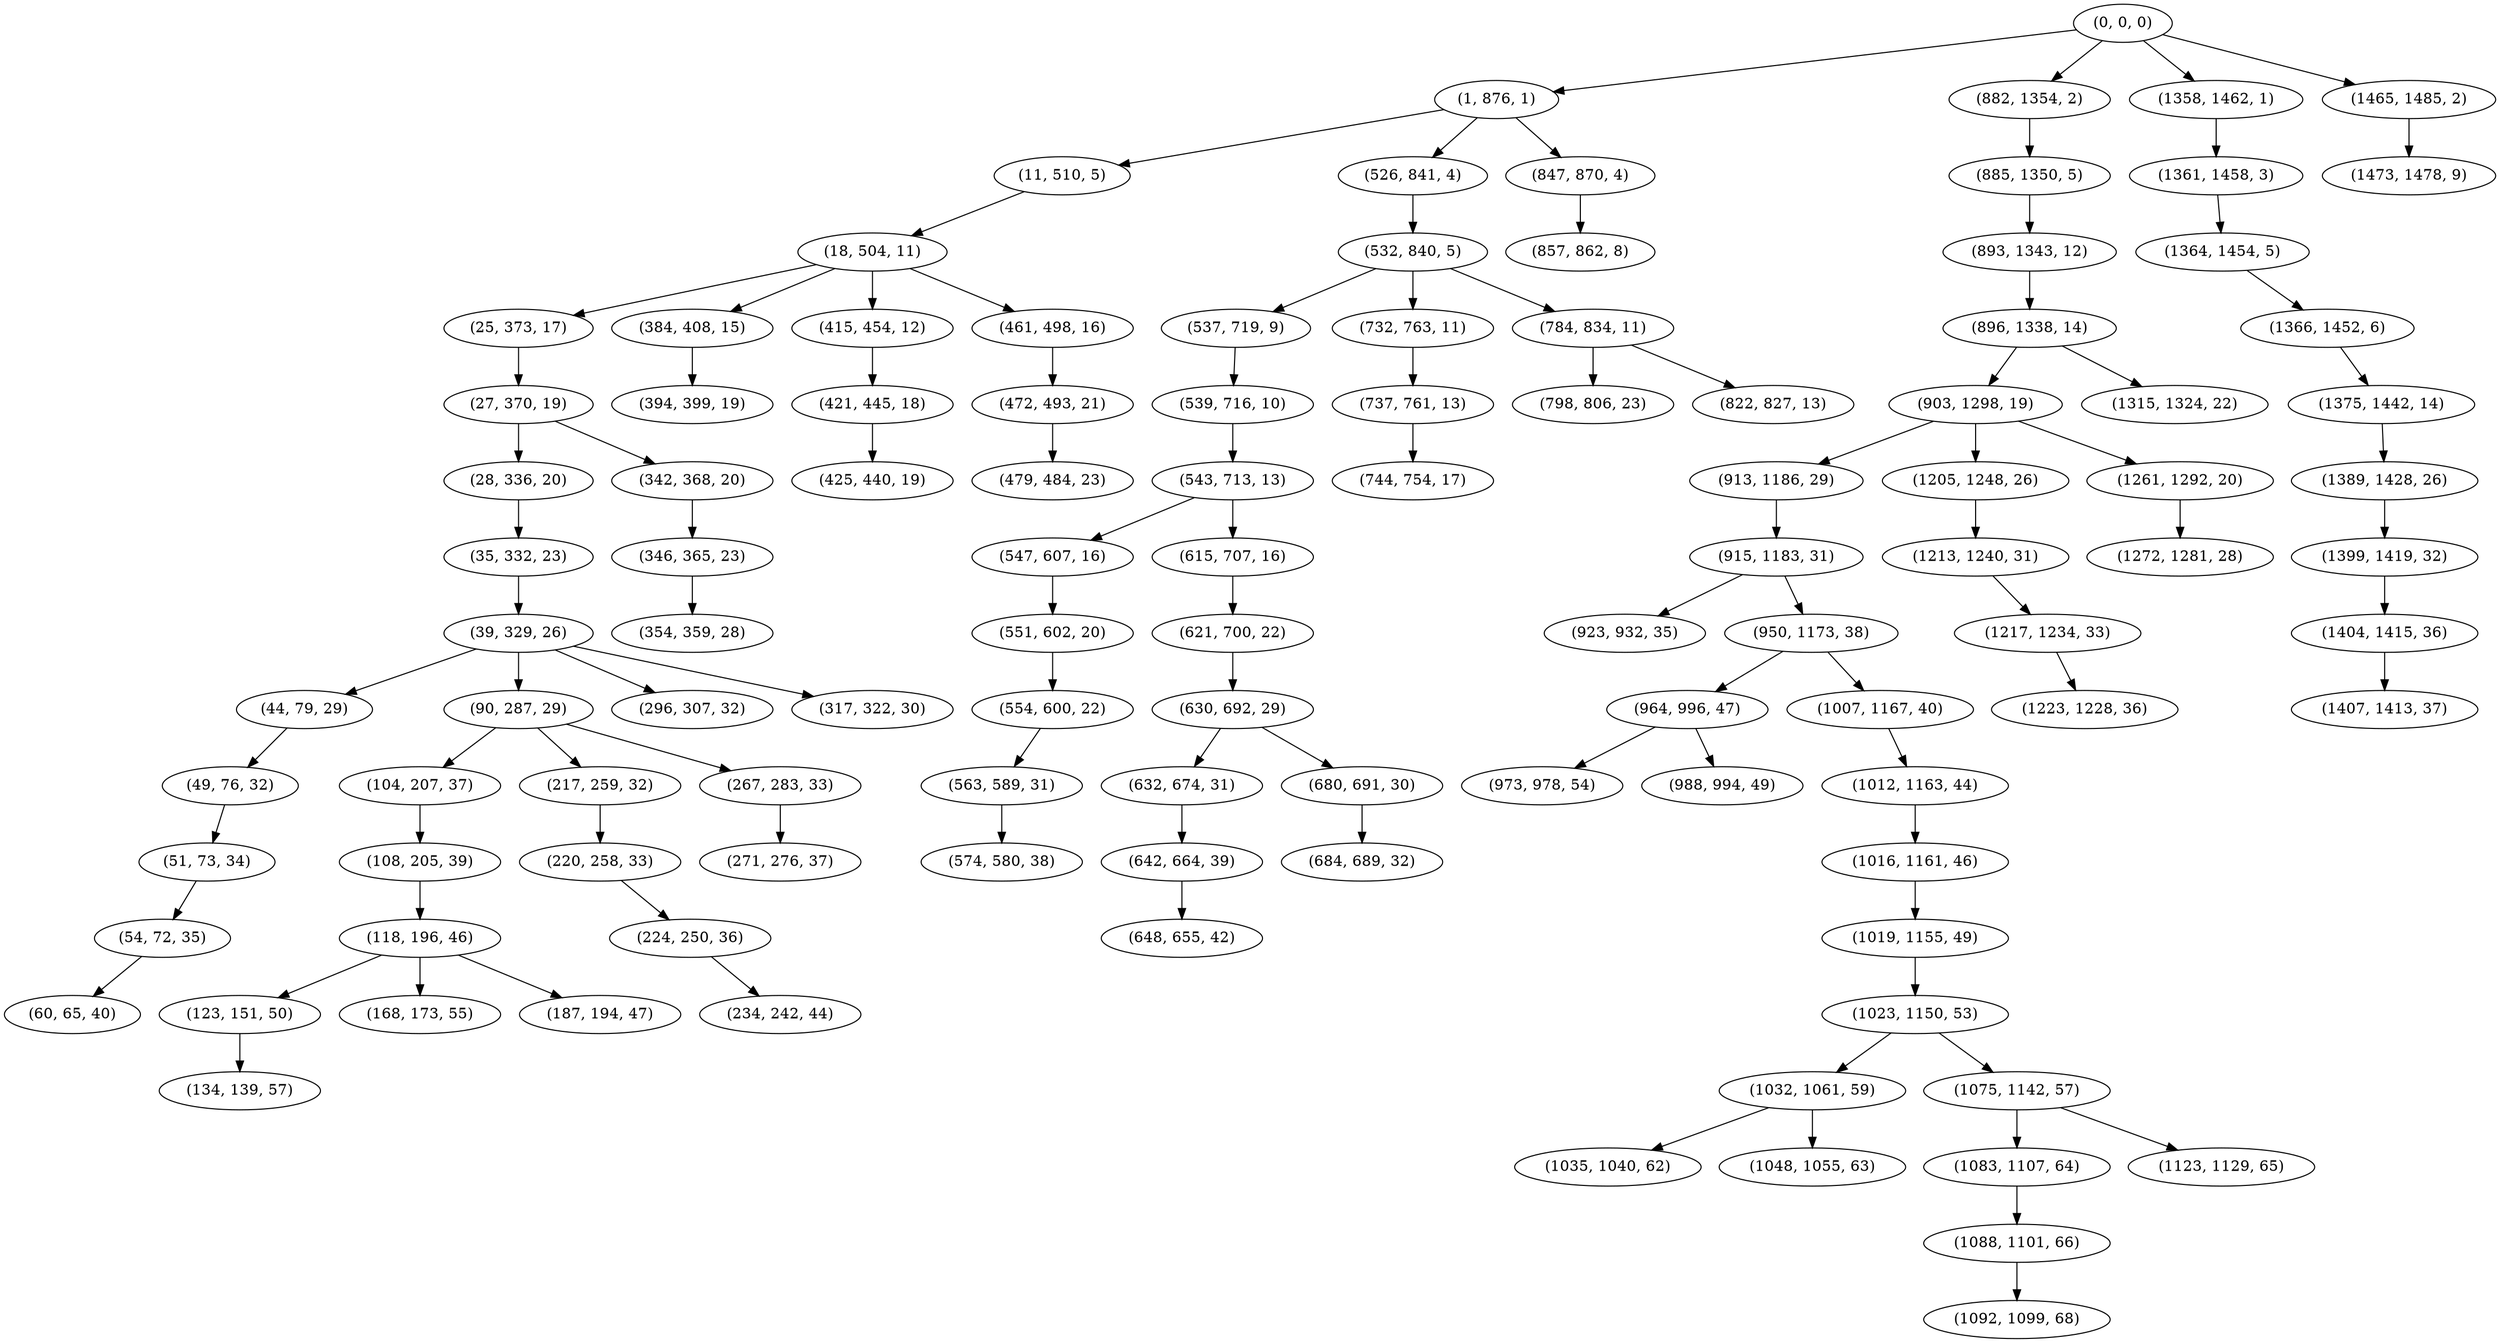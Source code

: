 digraph tree {
    "(0, 0, 0)";
    "(1, 876, 1)";
    "(11, 510, 5)";
    "(18, 504, 11)";
    "(25, 373, 17)";
    "(27, 370, 19)";
    "(28, 336, 20)";
    "(35, 332, 23)";
    "(39, 329, 26)";
    "(44, 79, 29)";
    "(49, 76, 32)";
    "(51, 73, 34)";
    "(54, 72, 35)";
    "(60, 65, 40)";
    "(90, 287, 29)";
    "(104, 207, 37)";
    "(108, 205, 39)";
    "(118, 196, 46)";
    "(123, 151, 50)";
    "(134, 139, 57)";
    "(168, 173, 55)";
    "(187, 194, 47)";
    "(217, 259, 32)";
    "(220, 258, 33)";
    "(224, 250, 36)";
    "(234, 242, 44)";
    "(267, 283, 33)";
    "(271, 276, 37)";
    "(296, 307, 32)";
    "(317, 322, 30)";
    "(342, 368, 20)";
    "(346, 365, 23)";
    "(354, 359, 28)";
    "(384, 408, 15)";
    "(394, 399, 19)";
    "(415, 454, 12)";
    "(421, 445, 18)";
    "(425, 440, 19)";
    "(461, 498, 16)";
    "(472, 493, 21)";
    "(479, 484, 23)";
    "(526, 841, 4)";
    "(532, 840, 5)";
    "(537, 719, 9)";
    "(539, 716, 10)";
    "(543, 713, 13)";
    "(547, 607, 16)";
    "(551, 602, 20)";
    "(554, 600, 22)";
    "(563, 589, 31)";
    "(574, 580, 38)";
    "(615, 707, 16)";
    "(621, 700, 22)";
    "(630, 692, 29)";
    "(632, 674, 31)";
    "(642, 664, 39)";
    "(648, 655, 42)";
    "(680, 691, 30)";
    "(684, 689, 32)";
    "(732, 763, 11)";
    "(737, 761, 13)";
    "(744, 754, 17)";
    "(784, 834, 11)";
    "(798, 806, 23)";
    "(822, 827, 13)";
    "(847, 870, 4)";
    "(857, 862, 8)";
    "(882, 1354, 2)";
    "(885, 1350, 5)";
    "(893, 1343, 12)";
    "(896, 1338, 14)";
    "(903, 1298, 19)";
    "(913, 1186, 29)";
    "(915, 1183, 31)";
    "(923, 932, 35)";
    "(950, 1173, 38)";
    "(964, 996, 47)";
    "(973, 978, 54)";
    "(988, 994, 49)";
    "(1007, 1167, 40)";
    "(1012, 1163, 44)";
    "(1016, 1161, 46)";
    "(1019, 1155, 49)";
    "(1023, 1150, 53)";
    "(1032, 1061, 59)";
    "(1035, 1040, 62)";
    "(1048, 1055, 63)";
    "(1075, 1142, 57)";
    "(1083, 1107, 64)";
    "(1088, 1101, 66)";
    "(1092, 1099, 68)";
    "(1123, 1129, 65)";
    "(1205, 1248, 26)";
    "(1213, 1240, 31)";
    "(1217, 1234, 33)";
    "(1223, 1228, 36)";
    "(1261, 1292, 20)";
    "(1272, 1281, 28)";
    "(1315, 1324, 22)";
    "(1358, 1462, 1)";
    "(1361, 1458, 3)";
    "(1364, 1454, 5)";
    "(1366, 1452, 6)";
    "(1375, 1442, 14)";
    "(1389, 1428, 26)";
    "(1399, 1419, 32)";
    "(1404, 1415, 36)";
    "(1407, 1413, 37)";
    "(1465, 1485, 2)";
    "(1473, 1478, 9)";
    "(0, 0, 0)" -> "(1, 876, 1)";
    "(0, 0, 0)" -> "(882, 1354, 2)";
    "(0, 0, 0)" -> "(1358, 1462, 1)";
    "(0, 0, 0)" -> "(1465, 1485, 2)";
    "(1, 876, 1)" -> "(11, 510, 5)";
    "(1, 876, 1)" -> "(526, 841, 4)";
    "(1, 876, 1)" -> "(847, 870, 4)";
    "(11, 510, 5)" -> "(18, 504, 11)";
    "(18, 504, 11)" -> "(25, 373, 17)";
    "(18, 504, 11)" -> "(384, 408, 15)";
    "(18, 504, 11)" -> "(415, 454, 12)";
    "(18, 504, 11)" -> "(461, 498, 16)";
    "(25, 373, 17)" -> "(27, 370, 19)";
    "(27, 370, 19)" -> "(28, 336, 20)";
    "(27, 370, 19)" -> "(342, 368, 20)";
    "(28, 336, 20)" -> "(35, 332, 23)";
    "(35, 332, 23)" -> "(39, 329, 26)";
    "(39, 329, 26)" -> "(44, 79, 29)";
    "(39, 329, 26)" -> "(90, 287, 29)";
    "(39, 329, 26)" -> "(296, 307, 32)";
    "(39, 329, 26)" -> "(317, 322, 30)";
    "(44, 79, 29)" -> "(49, 76, 32)";
    "(49, 76, 32)" -> "(51, 73, 34)";
    "(51, 73, 34)" -> "(54, 72, 35)";
    "(54, 72, 35)" -> "(60, 65, 40)";
    "(90, 287, 29)" -> "(104, 207, 37)";
    "(90, 287, 29)" -> "(217, 259, 32)";
    "(90, 287, 29)" -> "(267, 283, 33)";
    "(104, 207, 37)" -> "(108, 205, 39)";
    "(108, 205, 39)" -> "(118, 196, 46)";
    "(118, 196, 46)" -> "(123, 151, 50)";
    "(118, 196, 46)" -> "(168, 173, 55)";
    "(118, 196, 46)" -> "(187, 194, 47)";
    "(123, 151, 50)" -> "(134, 139, 57)";
    "(217, 259, 32)" -> "(220, 258, 33)";
    "(220, 258, 33)" -> "(224, 250, 36)";
    "(224, 250, 36)" -> "(234, 242, 44)";
    "(267, 283, 33)" -> "(271, 276, 37)";
    "(342, 368, 20)" -> "(346, 365, 23)";
    "(346, 365, 23)" -> "(354, 359, 28)";
    "(384, 408, 15)" -> "(394, 399, 19)";
    "(415, 454, 12)" -> "(421, 445, 18)";
    "(421, 445, 18)" -> "(425, 440, 19)";
    "(461, 498, 16)" -> "(472, 493, 21)";
    "(472, 493, 21)" -> "(479, 484, 23)";
    "(526, 841, 4)" -> "(532, 840, 5)";
    "(532, 840, 5)" -> "(537, 719, 9)";
    "(532, 840, 5)" -> "(732, 763, 11)";
    "(532, 840, 5)" -> "(784, 834, 11)";
    "(537, 719, 9)" -> "(539, 716, 10)";
    "(539, 716, 10)" -> "(543, 713, 13)";
    "(543, 713, 13)" -> "(547, 607, 16)";
    "(543, 713, 13)" -> "(615, 707, 16)";
    "(547, 607, 16)" -> "(551, 602, 20)";
    "(551, 602, 20)" -> "(554, 600, 22)";
    "(554, 600, 22)" -> "(563, 589, 31)";
    "(563, 589, 31)" -> "(574, 580, 38)";
    "(615, 707, 16)" -> "(621, 700, 22)";
    "(621, 700, 22)" -> "(630, 692, 29)";
    "(630, 692, 29)" -> "(632, 674, 31)";
    "(630, 692, 29)" -> "(680, 691, 30)";
    "(632, 674, 31)" -> "(642, 664, 39)";
    "(642, 664, 39)" -> "(648, 655, 42)";
    "(680, 691, 30)" -> "(684, 689, 32)";
    "(732, 763, 11)" -> "(737, 761, 13)";
    "(737, 761, 13)" -> "(744, 754, 17)";
    "(784, 834, 11)" -> "(798, 806, 23)";
    "(784, 834, 11)" -> "(822, 827, 13)";
    "(847, 870, 4)" -> "(857, 862, 8)";
    "(882, 1354, 2)" -> "(885, 1350, 5)";
    "(885, 1350, 5)" -> "(893, 1343, 12)";
    "(893, 1343, 12)" -> "(896, 1338, 14)";
    "(896, 1338, 14)" -> "(903, 1298, 19)";
    "(896, 1338, 14)" -> "(1315, 1324, 22)";
    "(903, 1298, 19)" -> "(913, 1186, 29)";
    "(903, 1298, 19)" -> "(1205, 1248, 26)";
    "(903, 1298, 19)" -> "(1261, 1292, 20)";
    "(913, 1186, 29)" -> "(915, 1183, 31)";
    "(915, 1183, 31)" -> "(923, 932, 35)";
    "(915, 1183, 31)" -> "(950, 1173, 38)";
    "(950, 1173, 38)" -> "(964, 996, 47)";
    "(950, 1173, 38)" -> "(1007, 1167, 40)";
    "(964, 996, 47)" -> "(973, 978, 54)";
    "(964, 996, 47)" -> "(988, 994, 49)";
    "(1007, 1167, 40)" -> "(1012, 1163, 44)";
    "(1012, 1163, 44)" -> "(1016, 1161, 46)";
    "(1016, 1161, 46)" -> "(1019, 1155, 49)";
    "(1019, 1155, 49)" -> "(1023, 1150, 53)";
    "(1023, 1150, 53)" -> "(1032, 1061, 59)";
    "(1023, 1150, 53)" -> "(1075, 1142, 57)";
    "(1032, 1061, 59)" -> "(1035, 1040, 62)";
    "(1032, 1061, 59)" -> "(1048, 1055, 63)";
    "(1075, 1142, 57)" -> "(1083, 1107, 64)";
    "(1075, 1142, 57)" -> "(1123, 1129, 65)";
    "(1083, 1107, 64)" -> "(1088, 1101, 66)";
    "(1088, 1101, 66)" -> "(1092, 1099, 68)";
    "(1205, 1248, 26)" -> "(1213, 1240, 31)";
    "(1213, 1240, 31)" -> "(1217, 1234, 33)";
    "(1217, 1234, 33)" -> "(1223, 1228, 36)";
    "(1261, 1292, 20)" -> "(1272, 1281, 28)";
    "(1358, 1462, 1)" -> "(1361, 1458, 3)";
    "(1361, 1458, 3)" -> "(1364, 1454, 5)";
    "(1364, 1454, 5)" -> "(1366, 1452, 6)";
    "(1366, 1452, 6)" -> "(1375, 1442, 14)";
    "(1375, 1442, 14)" -> "(1389, 1428, 26)";
    "(1389, 1428, 26)" -> "(1399, 1419, 32)";
    "(1399, 1419, 32)" -> "(1404, 1415, 36)";
    "(1404, 1415, 36)" -> "(1407, 1413, 37)";
    "(1465, 1485, 2)" -> "(1473, 1478, 9)";
}
